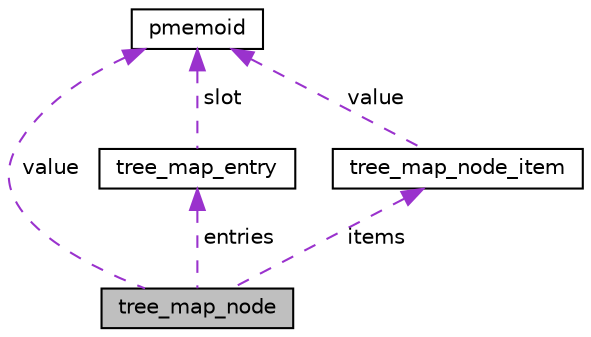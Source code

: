 digraph "tree_map_node"
{
  edge [fontname="Helvetica",fontsize="10",labelfontname="Helvetica",labelfontsize="10"];
  node [fontname="Helvetica",fontsize="10",shape=record];
  Node1 [label="tree_map_node",height=0.2,width=0.4,color="black", fillcolor="grey75", style="filled", fontcolor="black"];
  Node2 -> Node1 [dir="back",color="darkorchid3",fontsize="10",style="dashed",label=" entries" ,fontname="Helvetica"];
  Node2 [label="tree_map_entry",height=0.2,width=0.4,color="black", fillcolor="white", style="filled",URL="$structtree__map__entry.html"];
  Node3 -> Node2 [dir="back",color="darkorchid3",fontsize="10",style="dashed",label=" slot" ,fontname="Helvetica"];
  Node3 [label="pmemoid",height=0.2,width=0.4,color="black", fillcolor="white", style="filled",URL="$structpmemoid.html"];
  Node3 -> Node1 [dir="back",color="darkorchid3",fontsize="10",style="dashed",label=" value" ,fontname="Helvetica"];
  Node4 -> Node1 [dir="back",color="darkorchid3",fontsize="10",style="dashed",label=" items" ,fontname="Helvetica"];
  Node4 [label="tree_map_node_item",height=0.2,width=0.4,color="black", fillcolor="white", style="filled",URL="$structtree__map__node__item.html"];
  Node3 -> Node4 [dir="back",color="darkorchid3",fontsize="10",style="dashed",label=" value" ,fontname="Helvetica"];
}
